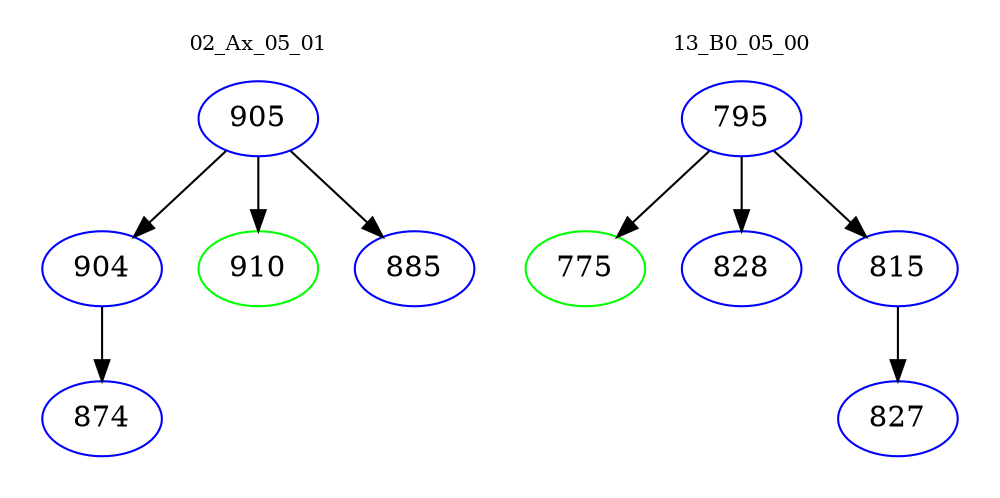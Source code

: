 digraph{
subgraph cluster_0 {
color = white
label = "02_Ax_05_01";
fontsize=10;
T0_905 [label="905", color="blue"]
T0_905 -> T0_904 [color="black"]
T0_904 [label="904", color="blue"]
T0_904 -> T0_874 [color="black"]
T0_874 [label="874", color="blue"]
T0_905 -> T0_910 [color="black"]
T0_910 [label="910", color="green"]
T0_905 -> T0_885 [color="black"]
T0_885 [label="885", color="blue"]
}
subgraph cluster_1 {
color = white
label = "13_B0_05_00";
fontsize=10;
T1_795 [label="795", color="blue"]
T1_795 -> T1_775 [color="black"]
T1_775 [label="775", color="green"]
T1_795 -> T1_828 [color="black"]
T1_828 [label="828", color="blue"]
T1_795 -> T1_815 [color="black"]
T1_815 [label="815", color="blue"]
T1_815 -> T1_827 [color="black"]
T1_827 [label="827", color="blue"]
}
}
